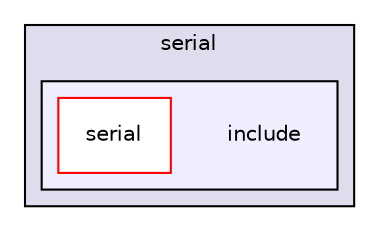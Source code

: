 digraph "C:/Users/disoz/Documents/GitHub/ERT2020GS/Telecom/RFmodem/lib/serial/include" {
  compound=true
  node [ fontsize="10", fontname="Helvetica"];
  edge [ labelfontsize="10", labelfontname="Helvetica"];
  subgraph clusterdir_01769d8f5aa3446387fc427e397c1794 {
    graph [ bgcolor="#ddddee", pencolor="black", label="serial" fontname="Helvetica", fontsize="10", URL="dir_01769d8f5aa3446387fc427e397c1794.html"]
  subgraph clusterdir_9260bf821c62849d35ade27504a9c8e7 {
    graph [ bgcolor="#eeeeff", pencolor="black", label="" URL="dir_9260bf821c62849d35ade27504a9c8e7.html"];
    dir_9260bf821c62849d35ade27504a9c8e7 [shape=plaintext label="include"];
    dir_03cc88d1a609ac56a3966a8d633e3adf [shape=box label="serial" color="red" fillcolor="white" style="filled" URL="dir_03cc88d1a609ac56a3966a8d633e3adf.html"];
  }
  }
}
